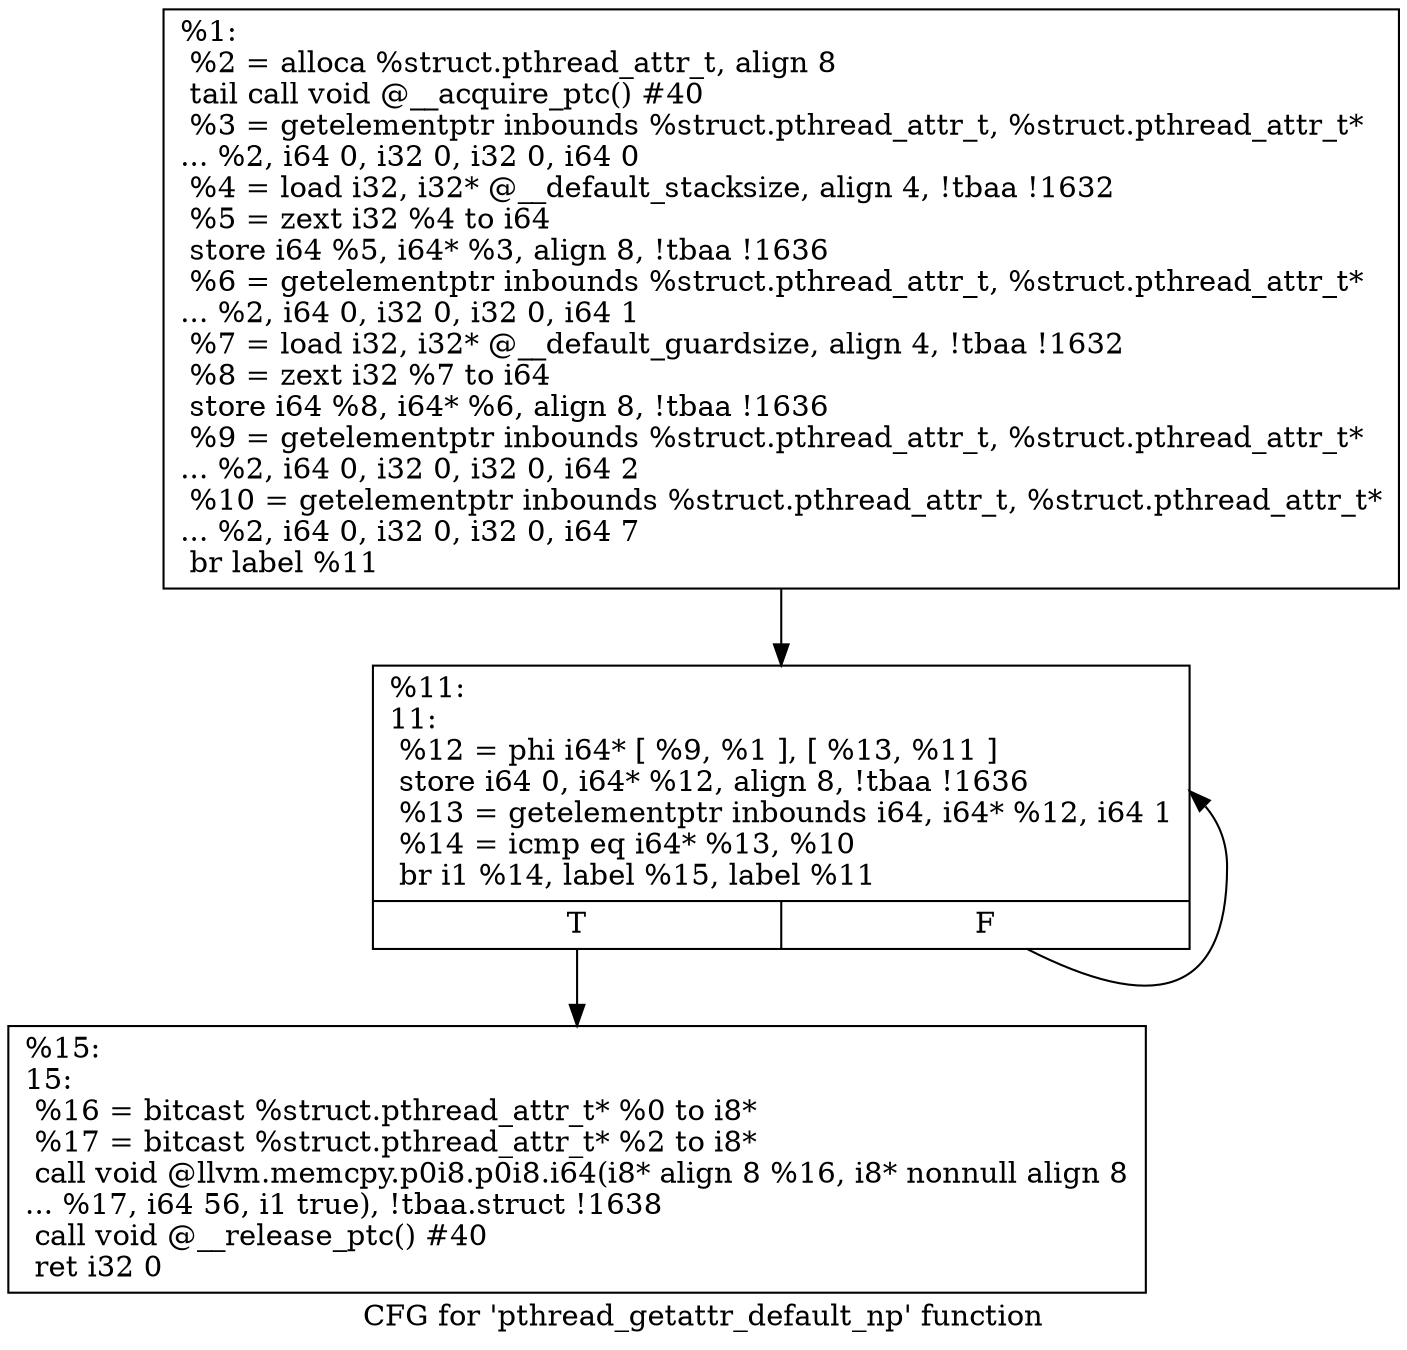 digraph "CFG for 'pthread_getattr_default_np' function" {
	label="CFG for 'pthread_getattr_default_np' function";

	Node0x1e73510 [shape=record,label="{%1:\l  %2 = alloca %struct.pthread_attr_t, align 8\l  tail call void @__acquire_ptc() #40\l  %3 = getelementptr inbounds %struct.pthread_attr_t, %struct.pthread_attr_t*\l... %2, i64 0, i32 0, i32 0, i64 0\l  %4 = load i32, i32* @__default_stacksize, align 4, !tbaa !1632\l  %5 = zext i32 %4 to i64\l  store i64 %5, i64* %3, align 8, !tbaa !1636\l  %6 = getelementptr inbounds %struct.pthread_attr_t, %struct.pthread_attr_t*\l... %2, i64 0, i32 0, i32 0, i64 1\l  %7 = load i32, i32* @__default_guardsize, align 4, !tbaa !1632\l  %8 = zext i32 %7 to i64\l  store i64 %8, i64* %6, align 8, !tbaa !1636\l  %9 = getelementptr inbounds %struct.pthread_attr_t, %struct.pthread_attr_t*\l... %2, i64 0, i32 0, i32 0, i64 2\l  %10 = getelementptr inbounds %struct.pthread_attr_t, %struct.pthread_attr_t*\l... %2, i64 0, i32 0, i32 0, i64 7\l  br label %11\l}"];
	Node0x1e73510 -> Node0x1e73590;
	Node0x1e73590 [shape=record,label="{%11:\l11:                                               \l  %12 = phi i64* [ %9, %1 ], [ %13, %11 ]\l  store i64 0, i64* %12, align 8, !tbaa !1636\l  %13 = getelementptr inbounds i64, i64* %12, i64 1\l  %14 = icmp eq i64* %13, %10\l  br i1 %14, label %15, label %11\l|{<s0>T|<s1>F}}"];
	Node0x1e73590:s0 -> Node0x1e735e0;
	Node0x1e73590:s1 -> Node0x1e73590;
	Node0x1e735e0 [shape=record,label="{%15:\l15:                                               \l  %16 = bitcast %struct.pthread_attr_t* %0 to i8*\l  %17 = bitcast %struct.pthread_attr_t* %2 to i8*\l  call void @llvm.memcpy.p0i8.p0i8.i64(i8* align 8 %16, i8* nonnull align 8\l... %17, i64 56, i1 true), !tbaa.struct !1638\l  call void @__release_ptc() #40\l  ret i32 0\l}"];
}
